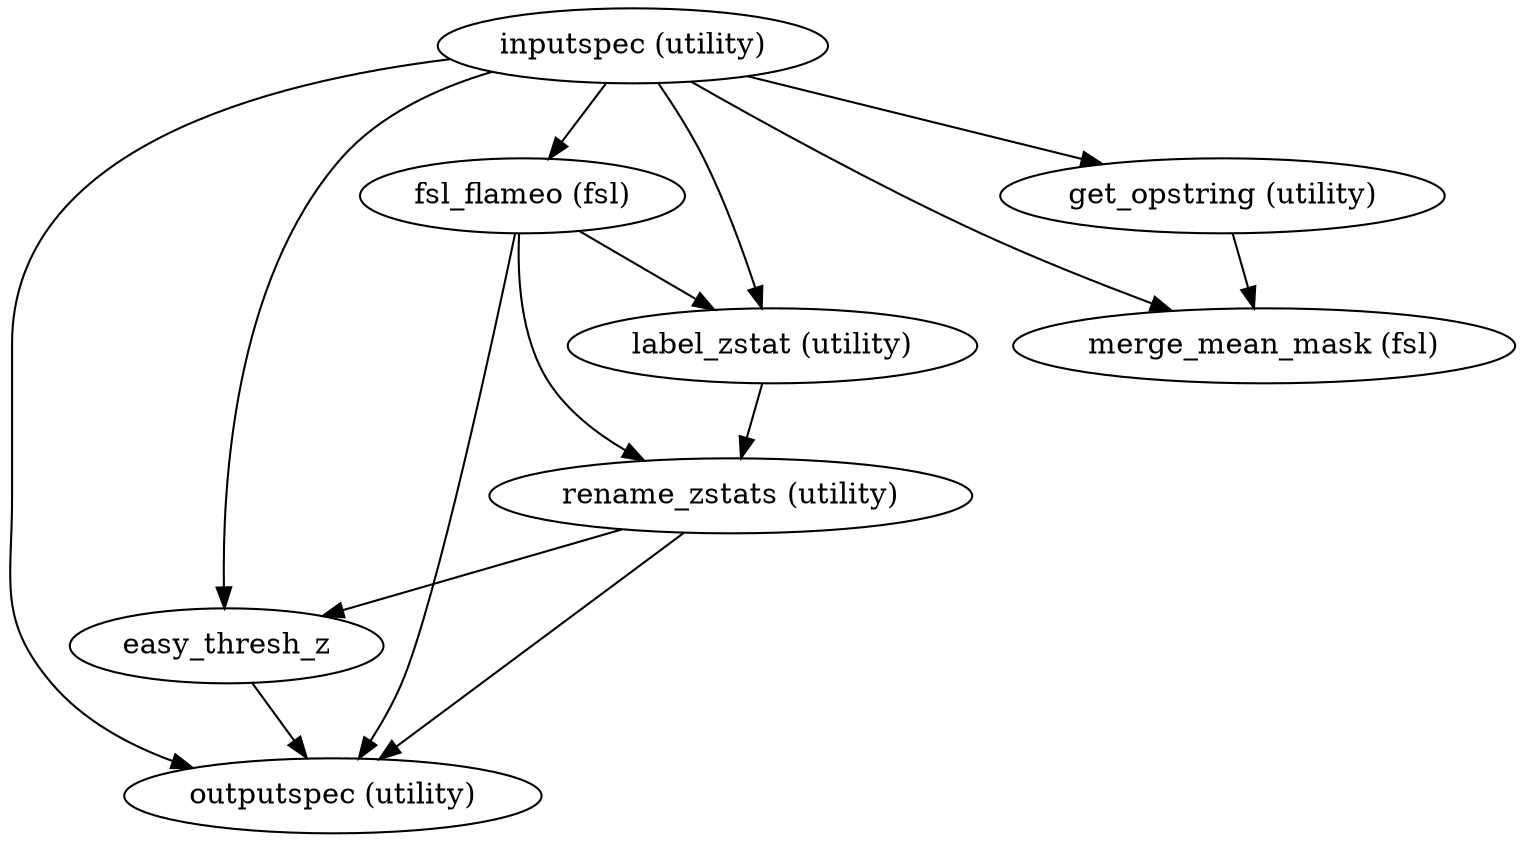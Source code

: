 strict digraph  {
"inputspec (utility)";
"fsl_flameo (fsl)";
"label_zstat (utility)";
easy_thresh_z;
"get_opstring (utility)";
"merge_mean_mask (fsl)";
"outputspec (utility)";
"rename_zstats (utility)";
"inputspec (utility)" -> "fsl_flameo (fsl)";
"inputspec (utility)" -> "label_zstat (utility)";
"inputspec (utility)" -> easy_thresh_z;
"inputspec (utility)" -> "get_opstring (utility)";
"inputspec (utility)" -> "merge_mean_mask (fsl)";
"inputspec (utility)" -> "outputspec (utility)";
"fsl_flameo (fsl)" -> "label_zstat (utility)";
"fsl_flameo (fsl)" -> "rename_zstats (utility)";
"fsl_flameo (fsl)" -> "outputspec (utility)";
"label_zstat (utility)" -> "rename_zstats (utility)";
easy_thresh_z -> "outputspec (utility)";
"get_opstring (utility)" -> "merge_mean_mask (fsl)";
"rename_zstats (utility)" -> easy_thresh_z;
"rename_zstats (utility)" -> "outputspec (utility)";
}
